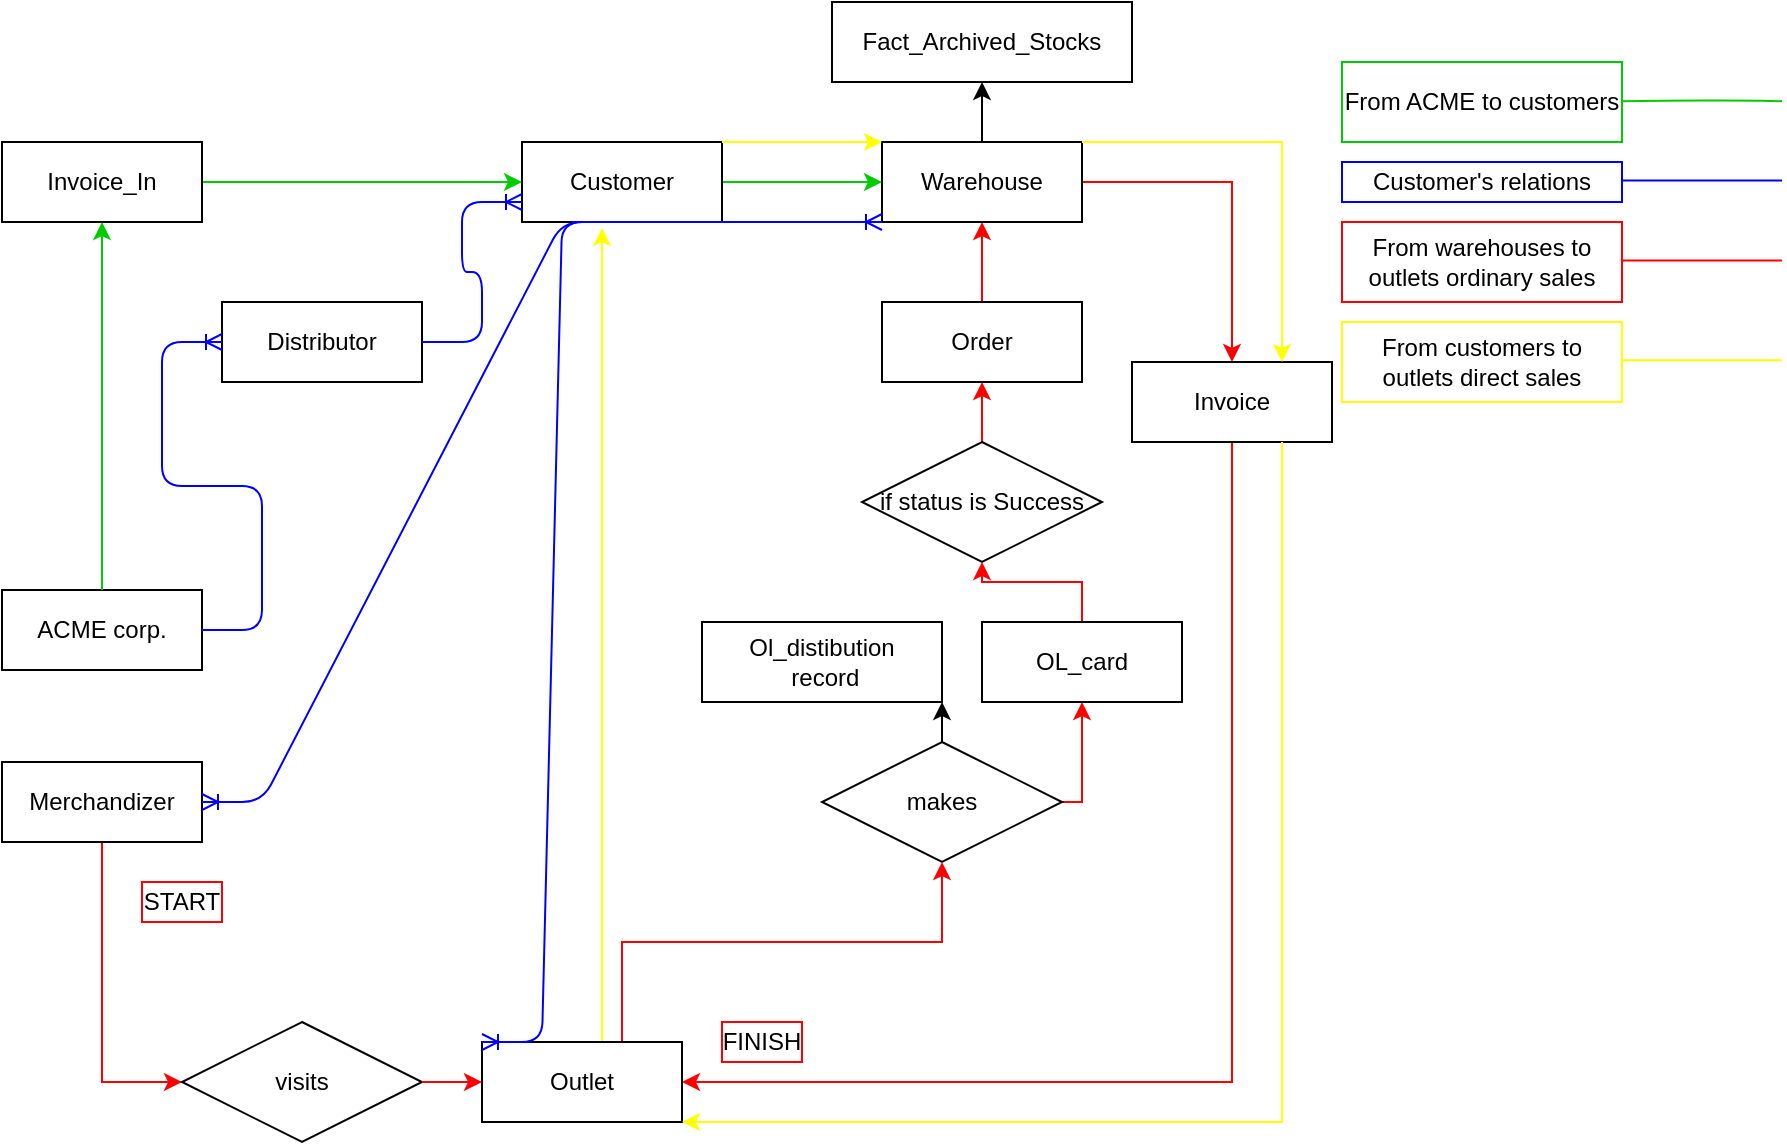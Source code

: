 <mxfile version="14.3.2" type="github">
  <diagram id="JMjEuMPmeqMpNCArE8yY" name="Page-1">
    <mxGraphModel dx="1597" dy="688" grid="1" gridSize="10" guides="1" tooltips="1" connect="1" arrows="1" fold="1" page="1" pageScale="1" pageWidth="1169" pageHeight="827" math="0" shadow="0">
      <root>
        <mxCell id="0" />
        <mxCell id="1" parent="0" />
        <mxCell id="2jDf2Qn6jchMJB45TgVY-1" value="" style="edgeStyle=orthogonalEdgeStyle;rounded=0;orthogonalLoop=1;jettySize=auto;html=1;strokeColor=#FF0000;entryX=0;entryY=0.5;entryDx=0;entryDy=0;" edge="1" parent="1" source="2jDf2Qn6jchMJB45TgVY-2" target="2jDf2Qn6jchMJB45TgVY-11">
          <mxGeometry relative="1" as="geometry">
            <Array as="points">
              <mxPoint x="60" y="640" />
            </Array>
          </mxGeometry>
        </mxCell>
        <mxCell id="2jDf2Qn6jchMJB45TgVY-2" value="Merchandizer" style="whiteSpace=wrap;html=1;align=center;" vertex="1" parent="1">
          <mxGeometry x="10" y="480" width="100" height="40" as="geometry" />
        </mxCell>
        <mxCell id="2jDf2Qn6jchMJB45TgVY-44" value="" style="edgeStyle=orthogonalEdgeStyle;rounded=0;orthogonalLoop=1;jettySize=auto;html=1;strokeColor=#FF0000;" edge="1" parent="1" source="2jDf2Qn6jchMJB45TgVY-5" target="2jDf2Qn6jchMJB45TgVY-15">
          <mxGeometry relative="1" as="geometry" />
        </mxCell>
        <mxCell id="2jDf2Qn6jchMJB45TgVY-5" value="OL_card" style="whiteSpace=wrap;html=1;align=center;" vertex="1" parent="1">
          <mxGeometry x="500" y="410" width="100" height="40" as="geometry" />
        </mxCell>
        <mxCell id="2jDf2Qn6jchMJB45TgVY-6" style="edgeStyle=orthogonalEdgeStyle;rounded=0;orthogonalLoop=1;jettySize=auto;html=1;entryX=0.5;entryY=1;entryDx=0;entryDy=0;strokeColor=#FF0000;" edge="1" parent="1" source="2jDf2Qn6jchMJB45TgVY-7" target="2jDf2Qn6jchMJB45TgVY-9">
          <mxGeometry relative="1" as="geometry" />
        </mxCell>
        <mxCell id="2jDf2Qn6jchMJB45TgVY-7" value="Order" style="whiteSpace=wrap;html=1;align=center;" vertex="1" parent="1">
          <mxGeometry x="450" y="250" width="100" height="40" as="geometry" />
        </mxCell>
        <mxCell id="2jDf2Qn6jchMJB45TgVY-8" style="edgeStyle=orthogonalEdgeStyle;rounded=0;orthogonalLoop=1;jettySize=auto;html=1;entryX=0.5;entryY=0;entryDx=0;entryDy=0;strokeColor=#FF0000;" edge="1" parent="1" source="2jDf2Qn6jchMJB45TgVY-9" target="2jDf2Qn6jchMJB45TgVY-22">
          <mxGeometry relative="1" as="geometry" />
        </mxCell>
        <mxCell id="2jDf2Qn6jchMJB45TgVY-47" value="" style="edgeStyle=orthogonalEdgeStyle;rounded=0;orthogonalLoop=1;jettySize=auto;html=1;strokeColor=#000000;" edge="1" parent="1" source="2jDf2Qn6jchMJB45TgVY-9" target="2jDf2Qn6jchMJB45TgVY-46">
          <mxGeometry relative="1" as="geometry" />
        </mxCell>
        <mxCell id="2jDf2Qn6jchMJB45TgVY-9" value="Warehouse" style="whiteSpace=wrap;html=1;align=center;" vertex="1" parent="1">
          <mxGeometry x="450" y="170" width="100" height="40" as="geometry" />
        </mxCell>
        <mxCell id="2jDf2Qn6jchMJB45TgVY-11" value="visits" style="shape=rhombus;perimeter=rhombusPerimeter;whiteSpace=wrap;html=1;align=center;" vertex="1" parent="1">
          <mxGeometry x="100" y="610" width="120" height="60" as="geometry" />
        </mxCell>
        <mxCell id="2jDf2Qn6jchMJB45TgVY-14" value="" style="edgeStyle=orthogonalEdgeStyle;rounded=0;orthogonalLoop=1;jettySize=auto;html=1;strokeColor=#FF0000;entryX=0.5;entryY=1;entryDx=0;entryDy=0;" edge="1" parent="1" source="2jDf2Qn6jchMJB45TgVY-15" target="2jDf2Qn6jchMJB45TgVY-7">
          <mxGeometry relative="1" as="geometry">
            <mxPoint x="320" y="210" as="targetPoint" />
          </mxGeometry>
        </mxCell>
        <mxCell id="2jDf2Qn6jchMJB45TgVY-15" value="if status is Success" style="shape=rhombus;perimeter=rhombusPerimeter;whiteSpace=wrap;html=1;align=center;" vertex="1" parent="1">
          <mxGeometry x="440" y="320" width="120" height="60" as="geometry" />
        </mxCell>
        <mxCell id="2jDf2Qn6jchMJB45TgVY-17" value="Ol_distibution&lt;br&gt;&amp;nbsp;record" style="whiteSpace=wrap;html=1;" vertex="1" parent="1">
          <mxGeometry x="360" y="410" width="120" height="40" as="geometry" />
        </mxCell>
        <mxCell id="2jDf2Qn6jchMJB45TgVY-77" style="edgeStyle=orthogonalEdgeStyle;rounded=0;orthogonalLoop=1;jettySize=auto;html=1;entryX=0.5;entryY=1;entryDx=0;entryDy=0;strokeColor=#FF0000;" edge="1" parent="1" source="2jDf2Qn6jchMJB45TgVY-20" target="2jDf2Qn6jchMJB45TgVY-5">
          <mxGeometry relative="1" as="geometry">
            <Array as="points">
              <mxPoint x="480" y="500" />
              <mxPoint x="550" y="500" />
            </Array>
          </mxGeometry>
        </mxCell>
        <mxCell id="2jDf2Qn6jchMJB45TgVY-79" value="" style="edgeStyle=orthogonalEdgeStyle;rounded=0;orthogonalLoop=1;jettySize=auto;html=1;strokeColor=#000000;" edge="1" parent="1" source="2jDf2Qn6jchMJB45TgVY-20" target="2jDf2Qn6jchMJB45TgVY-17">
          <mxGeometry relative="1" as="geometry">
            <Array as="points">
              <mxPoint x="420" y="490" />
            </Array>
          </mxGeometry>
        </mxCell>
        <mxCell id="2jDf2Qn6jchMJB45TgVY-20" value="makes" style="shape=rhombus;perimeter=rhombusPerimeter;whiteSpace=wrap;html=1;align=center;" vertex="1" parent="1">
          <mxGeometry x="420" y="470" width="120" height="60" as="geometry" />
        </mxCell>
        <mxCell id="2jDf2Qn6jchMJB45TgVY-21" style="edgeStyle=orthogonalEdgeStyle;rounded=0;orthogonalLoop=1;jettySize=auto;html=1;entryX=1;entryY=0.5;entryDx=0;entryDy=0;strokeColor=#FF0000;" edge="1" parent="1" source="2jDf2Qn6jchMJB45TgVY-22" target="2jDf2Qn6jchMJB45TgVY-28">
          <mxGeometry relative="1" as="geometry">
            <mxPoint x="380" y="650" as="targetPoint" />
            <Array as="points">
              <mxPoint x="625" y="640" />
            </Array>
          </mxGeometry>
        </mxCell>
        <mxCell id="2jDf2Qn6jchMJB45TgVY-22" value="Invoice" style="whiteSpace=wrap;html=1;align=center;" vertex="1" parent="1">
          <mxGeometry x="575" y="280" width="100" height="40" as="geometry" />
        </mxCell>
        <mxCell id="2jDf2Qn6jchMJB45TgVY-23" value="Distributor" style="whiteSpace=wrap;html=1;align=center;" vertex="1" parent="1">
          <mxGeometry x="120" y="250" width="100" height="40" as="geometry" />
        </mxCell>
        <mxCell id="2jDf2Qn6jchMJB45TgVY-38" style="edgeStyle=orthogonalEdgeStyle;rounded=0;orthogonalLoop=1;jettySize=auto;html=1;strokeColor=#00CC00;exitX=1;exitY=0.5;exitDx=0;exitDy=0;" edge="1" parent="1" source="2jDf2Qn6jchMJB45TgVY-24" target="2jDf2Qn6jchMJB45TgVY-9">
          <mxGeometry relative="1" as="geometry">
            <Array as="points">
              <mxPoint x="410" y="190" />
              <mxPoint x="410" y="190" />
            </Array>
          </mxGeometry>
        </mxCell>
        <mxCell id="2jDf2Qn6jchMJB45TgVY-24" value="Customer" style="whiteSpace=wrap;html=1;align=center;" vertex="1" parent="1">
          <mxGeometry x="270" y="170" width="100" height="40" as="geometry" />
        </mxCell>
        <mxCell id="2jDf2Qn6jchMJB45TgVY-27" value="ACME corp." style="whiteSpace=wrap;html=1;align=center;" vertex="1" parent="1">
          <mxGeometry x="10" y="394" width="100" height="40" as="geometry" />
        </mxCell>
        <mxCell id="2jDf2Qn6jchMJB45TgVY-76" style="edgeStyle=orthogonalEdgeStyle;rounded=0;orthogonalLoop=1;jettySize=auto;html=1;entryX=0.5;entryY=1;entryDx=0;entryDy=0;strokeColor=#FF0000;" edge="1" parent="1" source="2jDf2Qn6jchMJB45TgVY-28" target="2jDf2Qn6jchMJB45TgVY-20">
          <mxGeometry relative="1" as="geometry">
            <Array as="points">
              <mxPoint x="320" y="570" />
              <mxPoint x="480" y="570" />
            </Array>
          </mxGeometry>
        </mxCell>
        <mxCell id="2jDf2Qn6jchMJB45TgVY-80" style="edgeStyle=orthogonalEdgeStyle;rounded=0;orthogonalLoop=1;jettySize=auto;html=1;strokeColor=#FFFF00;exitX=0.5;exitY=0;exitDx=0;exitDy=0;" edge="1" parent="1" source="2jDf2Qn6jchMJB45TgVY-28">
          <mxGeometry relative="1" as="geometry">
            <mxPoint x="310" y="610" as="sourcePoint" />
            <mxPoint x="310" y="213" as="targetPoint" />
            <Array as="points">
              <mxPoint x="310" y="620" />
              <mxPoint x="310" y="213" />
            </Array>
          </mxGeometry>
        </mxCell>
        <mxCell id="2jDf2Qn6jchMJB45TgVY-28" value="Outlet" style="whiteSpace=wrap;html=1;align=center;" vertex="1" parent="1">
          <mxGeometry x="250" y="620" width="100" height="40" as="geometry" />
        </mxCell>
        <mxCell id="2jDf2Qn6jchMJB45TgVY-29" value="" style="edgeStyle=orthogonalEdgeStyle;rounded=0;orthogonalLoop=1;jettySize=auto;html=1;strokeColor=#FF0000;" edge="1" parent="1" source="2jDf2Qn6jchMJB45TgVY-11" target="2jDf2Qn6jchMJB45TgVY-28">
          <mxGeometry relative="1" as="geometry">
            <mxPoint x="220" y="640" as="sourcePoint" />
            <mxPoint x="320.0" y="600" as="targetPoint" />
          </mxGeometry>
        </mxCell>
        <mxCell id="2jDf2Qn6jchMJB45TgVY-37" style="edgeStyle=orthogonalEdgeStyle;rounded=0;orthogonalLoop=1;jettySize=auto;html=1;strokeColor=#00CC00;exitX=1;exitY=0.5;exitDx=0;exitDy=0;entryX=0;entryY=0.5;entryDx=0;entryDy=0;" edge="1" parent="1" source="2jDf2Qn6jchMJB45TgVY-31" target="2jDf2Qn6jchMJB45TgVY-24">
          <mxGeometry relative="1" as="geometry">
            <mxPoint x="260" y="190" as="targetPoint" />
            <Array as="points" />
          </mxGeometry>
        </mxCell>
        <mxCell id="2jDf2Qn6jchMJB45TgVY-31" value="Invoice_In" style="whiteSpace=wrap;html=1;align=center;strokeColor=#000000;" vertex="1" parent="1">
          <mxGeometry x="10" y="170" width="100" height="40" as="geometry" />
        </mxCell>
        <mxCell id="2jDf2Qn6jchMJB45TgVY-32" value="" style="edgeStyle=orthogonalEdgeStyle;rounded=0;orthogonalLoop=1;jettySize=auto;html=1;strokeColor=#00CC00;" edge="1" parent="1" source="2jDf2Qn6jchMJB45TgVY-27" target="2jDf2Qn6jchMJB45TgVY-31">
          <mxGeometry relative="1" as="geometry">
            <mxPoint x="160" y="330.0" as="sourcePoint" />
            <mxPoint x="160" y="220" as="targetPoint" />
            <Array as="points">
              <mxPoint x="60" y="394" />
            </Array>
          </mxGeometry>
        </mxCell>
        <mxCell id="2jDf2Qn6jchMJB45TgVY-34" value="START" style="text;html=1;strokeColor=#FF0000;fillColor=none;align=center;verticalAlign=middle;whiteSpace=wrap;rounded=0;" vertex="1" parent="1">
          <mxGeometry x="80" y="540" width="40" height="20" as="geometry" />
        </mxCell>
        <mxCell id="2jDf2Qn6jchMJB45TgVY-35" value="FINISH" style="text;html=1;strokeColor=#FF0000;fillColor=none;align=center;verticalAlign=middle;whiteSpace=wrap;rounded=0;" vertex="1" parent="1">
          <mxGeometry x="370" y="610" width="40" height="20" as="geometry" />
        </mxCell>
        <mxCell id="2jDf2Qn6jchMJB45TgVY-46" value="Fact_Archived_Stocks" style="whiteSpace=wrap;html=1;align=center;" vertex="1" parent="1">
          <mxGeometry x="425" y="100" width="150" height="40" as="geometry" />
        </mxCell>
        <mxCell id="2jDf2Qn6jchMJB45TgVY-59" value="" style="edgeStyle=entityRelationEdgeStyle;fontSize=12;html=1;endArrow=ERoneToMany;strokeColor=#0000FF;exitX=1;exitY=0.5;exitDx=0;exitDy=0;entryX=0;entryY=0.5;entryDx=0;entryDy=0;" edge="1" parent="1" source="2jDf2Qn6jchMJB45TgVY-27" target="2jDf2Qn6jchMJB45TgVY-23">
          <mxGeometry width="100" height="100" relative="1" as="geometry">
            <mxPoint x="260" y="430" as="sourcePoint" />
            <mxPoint x="360" y="330" as="targetPoint" />
          </mxGeometry>
        </mxCell>
        <mxCell id="2jDf2Qn6jchMJB45TgVY-61" value="" style="edgeStyle=entityRelationEdgeStyle;fontSize=12;html=1;endArrow=ERoneToMany;strokeColor=#0000FF;exitX=1;exitY=0.5;exitDx=0;exitDy=0;entryX=0;entryY=0.75;entryDx=0;entryDy=0;" edge="1" parent="1" source="2jDf2Qn6jchMJB45TgVY-23" target="2jDf2Qn6jchMJB45TgVY-24">
          <mxGeometry width="100" height="100" relative="1" as="geometry">
            <mxPoint x="260" y="430" as="sourcePoint" />
            <mxPoint x="360" y="330" as="targetPoint" />
          </mxGeometry>
        </mxCell>
        <mxCell id="2jDf2Qn6jchMJB45TgVY-62" value="" style="edgeStyle=entityRelationEdgeStyle;fontSize=12;html=1;endArrow=ERoneToMany;strokeColor=#0000FF;entryX=0;entryY=0;entryDx=0;entryDy=0;exitX=0.5;exitY=1;exitDx=0;exitDy=0;" edge="1" parent="1" source="2jDf2Qn6jchMJB45TgVY-24" target="2jDf2Qn6jchMJB45TgVY-28">
          <mxGeometry width="100" height="100" relative="1" as="geometry">
            <mxPoint x="300" y="210" as="sourcePoint" />
            <mxPoint x="400" y="110" as="targetPoint" />
          </mxGeometry>
        </mxCell>
        <mxCell id="2jDf2Qn6jchMJB45TgVY-63" value="" style="edgeStyle=entityRelationEdgeStyle;fontSize=12;html=1;endArrow=ERoneToMany;strokeColor=#0000FF;exitX=0.5;exitY=1;exitDx=0;exitDy=0;entryX=1;entryY=0.5;entryDx=0;entryDy=0;" edge="1" parent="1" source="2jDf2Qn6jchMJB45TgVY-24" target="2jDf2Qn6jchMJB45TgVY-2">
          <mxGeometry width="100" height="100" relative="1" as="geometry">
            <mxPoint x="240" y="414" as="sourcePoint" />
            <mxPoint x="340" y="314" as="targetPoint" />
          </mxGeometry>
        </mxCell>
        <mxCell id="2jDf2Qn6jchMJB45TgVY-65" value="" style="edgeStyle=entityRelationEdgeStyle;fontSize=12;html=1;endArrow=ERoneToMany;strokeColor=#0000FF;exitX=0.25;exitY=1;exitDx=0;exitDy=0;entryX=0;entryY=1;entryDx=0;entryDy=0;" edge="1" parent="1" source="2jDf2Qn6jchMJB45TgVY-24" target="2jDf2Qn6jchMJB45TgVY-9">
          <mxGeometry width="100" height="100" relative="1" as="geometry">
            <mxPoint x="260" y="430" as="sourcePoint" />
            <mxPoint x="360" y="330" as="targetPoint" />
          </mxGeometry>
        </mxCell>
        <mxCell id="2jDf2Qn6jchMJB45TgVY-66" value="From ACME to customers" style="text;html=1;strokeColor=#00CC00;fillColor=none;align=center;verticalAlign=middle;whiteSpace=wrap;rounded=0;" vertex="1" parent="1">
          <mxGeometry x="680" y="130" width="140" height="40" as="geometry" />
        </mxCell>
        <mxCell id="2jDf2Qn6jchMJB45TgVY-67" value="Customer&#39;s relations" style="text;html=1;strokeColor=#0000FF;fillColor=none;align=center;verticalAlign=middle;whiteSpace=wrap;rounded=0;" vertex="1" parent="1">
          <mxGeometry x="680" y="180" width="140" height="20" as="geometry" />
        </mxCell>
        <mxCell id="2jDf2Qn6jchMJB45TgVY-69" value="From warehouses to outlets ordinary sales" style="text;html=1;strokeColor=#FF0000;fillColor=none;align=center;verticalAlign=middle;whiteSpace=wrap;rounded=0;" vertex="1" parent="1">
          <mxGeometry x="680" y="210" width="140" height="40" as="geometry" />
        </mxCell>
        <mxCell id="2jDf2Qn6jchMJB45TgVY-72" value="" style="endArrow=none;html=1;strokeColor=#00CC00;" edge="1" parent="1">
          <mxGeometry width="50" height="50" relative="1" as="geometry">
            <mxPoint x="820" y="149.58" as="sourcePoint" />
            <mxPoint x="900" y="149.58" as="targetPoint" />
            <Array as="points">
              <mxPoint x="850" y="149.29" />
              <mxPoint x="880" y="149.29" />
            </Array>
          </mxGeometry>
        </mxCell>
        <mxCell id="2jDf2Qn6jchMJB45TgVY-73" value="" style="endArrow=none;html=1;strokeColor=#0000FF;" edge="1" parent="1">
          <mxGeometry width="50" height="50" relative="1" as="geometry">
            <mxPoint x="820" y="189.29" as="sourcePoint" />
            <mxPoint x="900" y="189.29" as="targetPoint" />
          </mxGeometry>
        </mxCell>
        <mxCell id="2jDf2Qn6jchMJB45TgVY-74" value="" style="endArrow=none;html=1;strokeColor=#FF0000;" edge="1" parent="1">
          <mxGeometry width="50" height="50" relative="1" as="geometry">
            <mxPoint x="820" y="229.29" as="sourcePoint" />
            <mxPoint x="900" y="229.29" as="targetPoint" />
            <Array as="points">
              <mxPoint x="850" y="229.29" />
            </Array>
          </mxGeometry>
        </mxCell>
        <mxCell id="2jDf2Qn6jchMJB45TgVY-82" value="From customers to outlets direct sales" style="text;html=1;strokeColor=#FFFF00;fillColor=none;align=center;verticalAlign=middle;whiteSpace=wrap;rounded=0;" vertex="1" parent="1">
          <mxGeometry x="680" y="260" width="140" height="40" as="geometry" />
        </mxCell>
        <mxCell id="2jDf2Qn6jchMJB45TgVY-83" value="" style="endArrow=none;html=1;strokeColor=#FFFF00;" edge="1" parent="1">
          <mxGeometry width="50" height="50" relative="1" as="geometry">
            <mxPoint x="820" y="279.17" as="sourcePoint" />
            <mxPoint x="900" y="279.17" as="targetPoint" />
            <Array as="points">
              <mxPoint x="850" y="279.17" />
            </Array>
          </mxGeometry>
        </mxCell>
        <mxCell id="2jDf2Qn6jchMJB45TgVY-84" style="edgeStyle=orthogonalEdgeStyle;rounded=0;orthogonalLoop=1;jettySize=auto;html=1;strokeColor=#FFFF00;exitX=1;exitY=0;exitDx=0;exitDy=0;entryX=0;entryY=0;entryDx=0;entryDy=0;" edge="1" parent="1" source="2jDf2Qn6jchMJB45TgVY-24" target="2jDf2Qn6jchMJB45TgVY-9">
          <mxGeometry relative="1" as="geometry">
            <mxPoint x="380.0" y="200" as="sourcePoint" />
            <mxPoint x="460.0" y="200" as="targetPoint" />
            <Array as="points">
              <mxPoint x="410" y="170" />
              <mxPoint x="410" y="170" />
            </Array>
          </mxGeometry>
        </mxCell>
        <mxCell id="2jDf2Qn6jchMJB45TgVY-85" style="edgeStyle=orthogonalEdgeStyle;rounded=0;orthogonalLoop=1;jettySize=auto;html=1;strokeColor=#FFFF00;exitX=1;exitY=0;exitDx=0;exitDy=0;entryX=0.75;entryY=0;entryDx=0;entryDy=0;" edge="1" parent="1" source="2jDf2Qn6jchMJB45TgVY-9" target="2jDf2Qn6jchMJB45TgVY-22">
          <mxGeometry relative="1" as="geometry">
            <mxPoint x="575.0" y="170" as="sourcePoint" />
            <mxPoint x="655.0" y="170" as="targetPoint" />
            <Array as="points">
              <mxPoint x="650" y="170" />
            </Array>
          </mxGeometry>
        </mxCell>
        <mxCell id="2jDf2Qn6jchMJB45TgVY-86" style="edgeStyle=orthogonalEdgeStyle;rounded=0;orthogonalLoop=1;jettySize=auto;html=1;strokeColor=#FFFF00;exitX=0.75;exitY=1;exitDx=0;exitDy=0;entryX=1;entryY=1;entryDx=0;entryDy=0;" edge="1" parent="1" source="2jDf2Qn6jchMJB45TgVY-22" target="2jDf2Qn6jchMJB45TgVY-28">
          <mxGeometry relative="1" as="geometry">
            <mxPoint x="660.0" y="380" as="sourcePoint" />
            <mxPoint x="740.0" y="380" as="targetPoint" />
            <Array as="points">
              <mxPoint x="650" y="660" />
            </Array>
          </mxGeometry>
        </mxCell>
      </root>
    </mxGraphModel>
  </diagram>
</mxfile>
